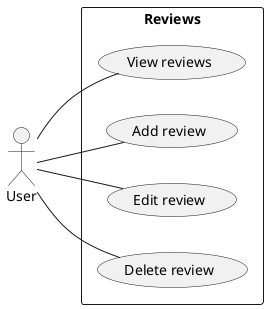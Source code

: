 @startuml reviews
left to right direction
actor User
    rectangle "Reviews" {
        User -- (View reviews)    
        User -- (Add review)    
        User -- (Edit review)
        User -- (Delete review)        
    }
@enduml